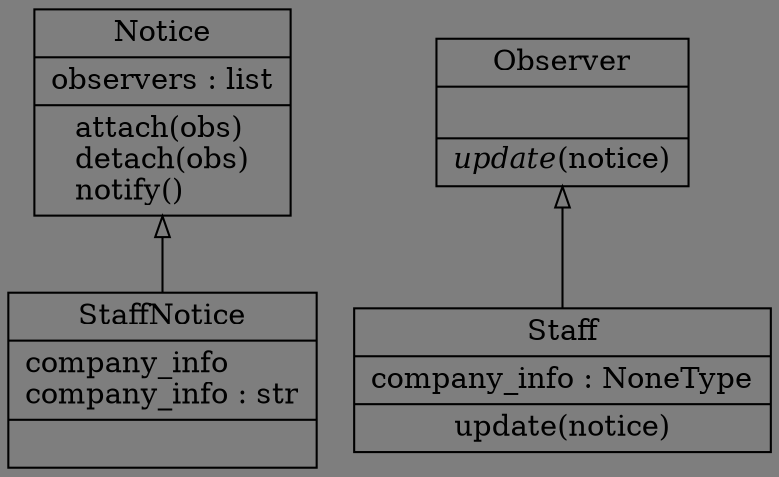 digraph "classes_2._观察者模式.py" {
rankdir=BT
bgcolor="#7e7e7e"
charset="utf-8"
"2._观察者模式.Notice" [color="black", fontcolor="black", label=<{Notice|observers : list<br ALIGN="LEFT"/>|attach(obs)<br ALIGN="LEFT"/>detach(obs)<br ALIGN="LEFT"/>notify()<br ALIGN="LEFT"/>}>, shape="record", style="solid"];
"2._观察者模式.Observer" [color="black", fontcolor="black", label=<{Observer|<br ALIGN="LEFT"/>|<I>update</I>(notice)<br ALIGN="LEFT"/>}>, shape="record", style="solid"];
"2._观察者模式.Staff" [color="black", fontcolor="black", label=<{Staff|company_info : NoneType<br ALIGN="LEFT"/>|update(notice)<br ALIGN="LEFT"/>}>, shape="record", style="solid"];
"2._观察者模式.StaffNotice" [color="black", fontcolor="black", label=<{StaffNotice|company_info<br ALIGN="LEFT"/>company_info : str<br ALIGN="LEFT"/>|}>, shape="record", style="solid"];
"2._观察者模式.Staff" -> "2._观察者模式.Observer" [arrowhead="empty", arrowtail="none"];
"2._观察者模式.StaffNotice" -> "2._观察者模式.Notice" [arrowhead="empty", arrowtail="none"];
}
